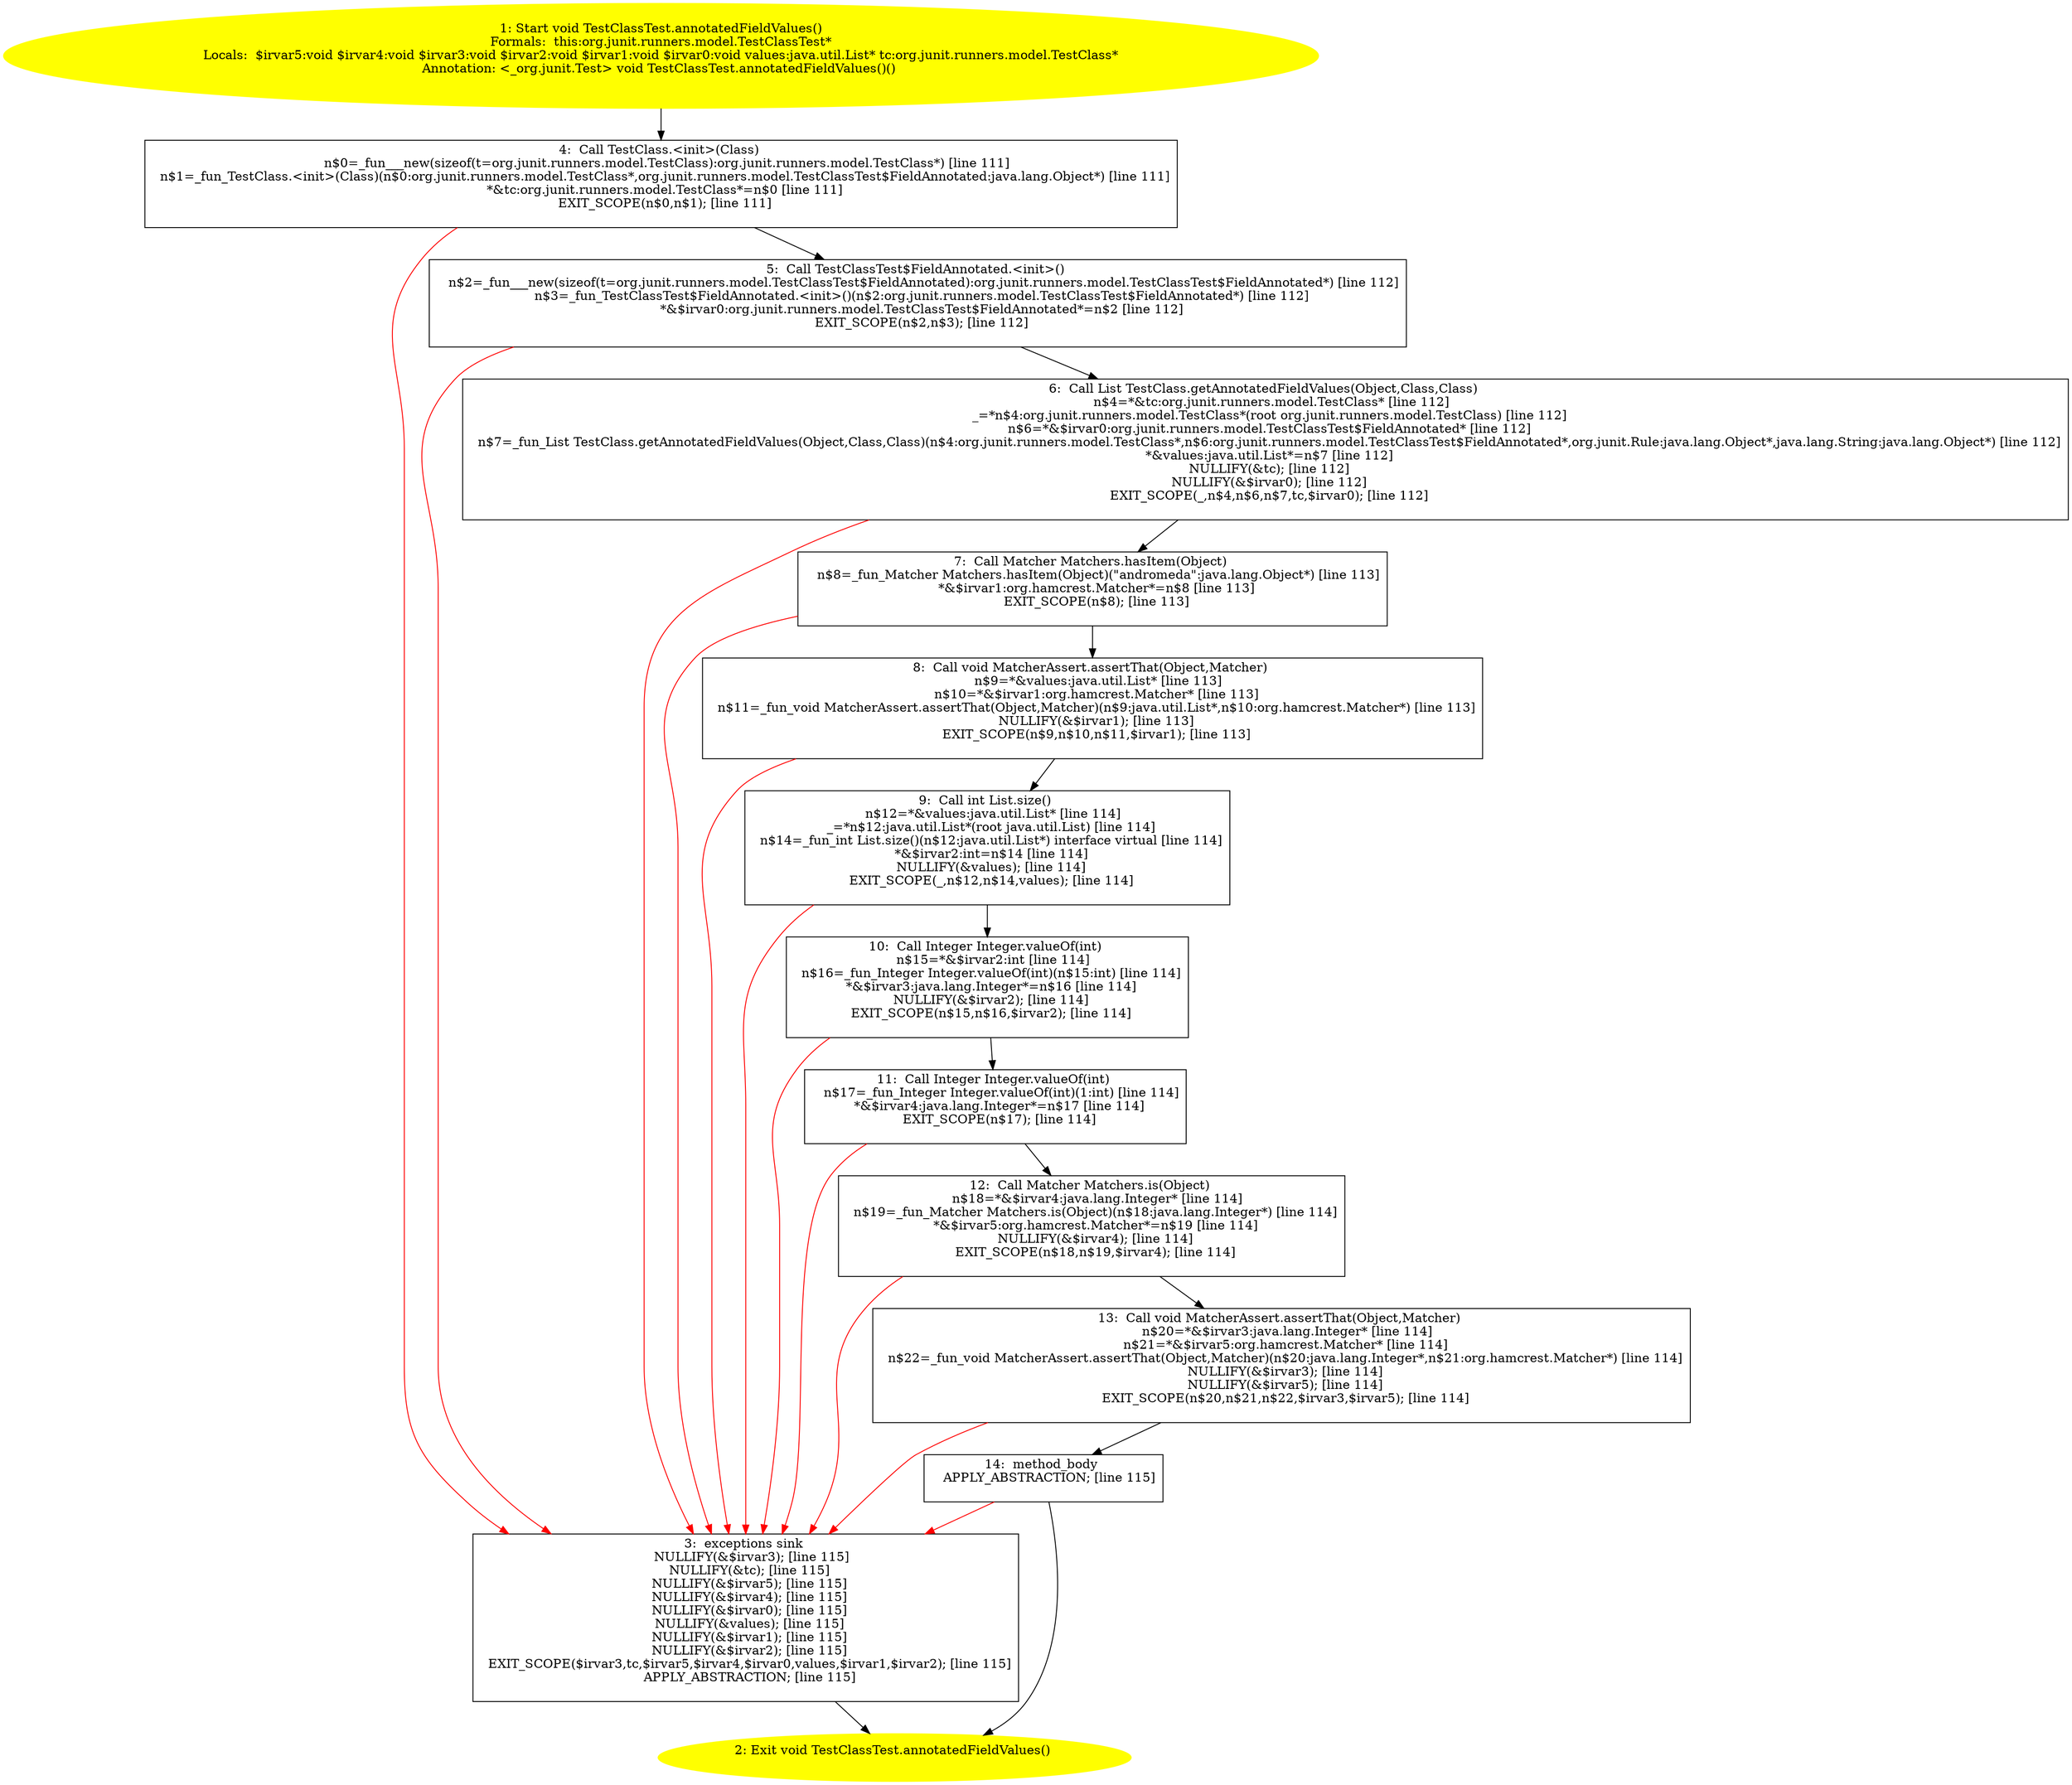 /* @generated */
digraph cfg {
"org.junit.runners.model.TestClassTest.annotatedFieldValues():void.7d69d37a75d598035d747cd67081bd0e_1" [label="1: Start void TestClassTest.annotatedFieldValues()\nFormals:  this:org.junit.runners.model.TestClassTest*\nLocals:  $irvar5:void $irvar4:void $irvar3:void $irvar2:void $irvar1:void $irvar0:void values:java.util.List* tc:org.junit.runners.model.TestClass*\nAnnotation: <_org.junit.Test> void TestClassTest.annotatedFieldValues()() \n  " color=yellow style=filled]
	

	 "org.junit.runners.model.TestClassTest.annotatedFieldValues():void.7d69d37a75d598035d747cd67081bd0e_1" -> "org.junit.runners.model.TestClassTest.annotatedFieldValues():void.7d69d37a75d598035d747cd67081bd0e_4" ;
"org.junit.runners.model.TestClassTest.annotatedFieldValues():void.7d69d37a75d598035d747cd67081bd0e_2" [label="2: Exit void TestClassTest.annotatedFieldValues() \n  " color=yellow style=filled]
	

"org.junit.runners.model.TestClassTest.annotatedFieldValues():void.7d69d37a75d598035d747cd67081bd0e_3" [label="3:  exceptions sink \n   NULLIFY(&$irvar3); [line 115]\n  NULLIFY(&tc); [line 115]\n  NULLIFY(&$irvar5); [line 115]\n  NULLIFY(&$irvar4); [line 115]\n  NULLIFY(&$irvar0); [line 115]\n  NULLIFY(&values); [line 115]\n  NULLIFY(&$irvar1); [line 115]\n  NULLIFY(&$irvar2); [line 115]\n  EXIT_SCOPE($irvar3,tc,$irvar5,$irvar4,$irvar0,values,$irvar1,$irvar2); [line 115]\n  APPLY_ABSTRACTION; [line 115]\n " shape="box"]
	

	 "org.junit.runners.model.TestClassTest.annotatedFieldValues():void.7d69d37a75d598035d747cd67081bd0e_3" -> "org.junit.runners.model.TestClassTest.annotatedFieldValues():void.7d69d37a75d598035d747cd67081bd0e_2" ;
"org.junit.runners.model.TestClassTest.annotatedFieldValues():void.7d69d37a75d598035d747cd67081bd0e_4" [label="4:  Call TestClass.<init>(Class) \n   n$0=_fun___new(sizeof(t=org.junit.runners.model.TestClass):org.junit.runners.model.TestClass*) [line 111]\n  n$1=_fun_TestClass.<init>(Class)(n$0:org.junit.runners.model.TestClass*,org.junit.runners.model.TestClassTest$FieldAnnotated:java.lang.Object*) [line 111]\n  *&tc:org.junit.runners.model.TestClass*=n$0 [line 111]\n  EXIT_SCOPE(n$0,n$1); [line 111]\n " shape="box"]
	

	 "org.junit.runners.model.TestClassTest.annotatedFieldValues():void.7d69d37a75d598035d747cd67081bd0e_4" -> "org.junit.runners.model.TestClassTest.annotatedFieldValues():void.7d69d37a75d598035d747cd67081bd0e_5" ;
	 "org.junit.runners.model.TestClassTest.annotatedFieldValues():void.7d69d37a75d598035d747cd67081bd0e_4" -> "org.junit.runners.model.TestClassTest.annotatedFieldValues():void.7d69d37a75d598035d747cd67081bd0e_3" [color="red" ];
"org.junit.runners.model.TestClassTest.annotatedFieldValues():void.7d69d37a75d598035d747cd67081bd0e_5" [label="5:  Call TestClassTest$FieldAnnotated.<init>() \n   n$2=_fun___new(sizeof(t=org.junit.runners.model.TestClassTest$FieldAnnotated):org.junit.runners.model.TestClassTest$FieldAnnotated*) [line 112]\n  n$3=_fun_TestClassTest$FieldAnnotated.<init>()(n$2:org.junit.runners.model.TestClassTest$FieldAnnotated*) [line 112]\n  *&$irvar0:org.junit.runners.model.TestClassTest$FieldAnnotated*=n$2 [line 112]\n  EXIT_SCOPE(n$2,n$3); [line 112]\n " shape="box"]
	

	 "org.junit.runners.model.TestClassTest.annotatedFieldValues():void.7d69d37a75d598035d747cd67081bd0e_5" -> "org.junit.runners.model.TestClassTest.annotatedFieldValues():void.7d69d37a75d598035d747cd67081bd0e_6" ;
	 "org.junit.runners.model.TestClassTest.annotatedFieldValues():void.7d69d37a75d598035d747cd67081bd0e_5" -> "org.junit.runners.model.TestClassTest.annotatedFieldValues():void.7d69d37a75d598035d747cd67081bd0e_3" [color="red" ];
"org.junit.runners.model.TestClassTest.annotatedFieldValues():void.7d69d37a75d598035d747cd67081bd0e_6" [label="6:  Call List TestClass.getAnnotatedFieldValues(Object,Class,Class) \n   n$4=*&tc:org.junit.runners.model.TestClass* [line 112]\n  _=*n$4:org.junit.runners.model.TestClass*(root org.junit.runners.model.TestClass) [line 112]\n  n$6=*&$irvar0:org.junit.runners.model.TestClassTest$FieldAnnotated* [line 112]\n  n$7=_fun_List TestClass.getAnnotatedFieldValues(Object,Class,Class)(n$4:org.junit.runners.model.TestClass*,n$6:org.junit.runners.model.TestClassTest$FieldAnnotated*,org.junit.Rule:java.lang.Object*,java.lang.String:java.lang.Object*) [line 112]\n  *&values:java.util.List*=n$7 [line 112]\n  NULLIFY(&tc); [line 112]\n  NULLIFY(&$irvar0); [line 112]\n  EXIT_SCOPE(_,n$4,n$6,n$7,tc,$irvar0); [line 112]\n " shape="box"]
	

	 "org.junit.runners.model.TestClassTest.annotatedFieldValues():void.7d69d37a75d598035d747cd67081bd0e_6" -> "org.junit.runners.model.TestClassTest.annotatedFieldValues():void.7d69d37a75d598035d747cd67081bd0e_7" ;
	 "org.junit.runners.model.TestClassTest.annotatedFieldValues():void.7d69d37a75d598035d747cd67081bd0e_6" -> "org.junit.runners.model.TestClassTest.annotatedFieldValues():void.7d69d37a75d598035d747cd67081bd0e_3" [color="red" ];
"org.junit.runners.model.TestClassTest.annotatedFieldValues():void.7d69d37a75d598035d747cd67081bd0e_7" [label="7:  Call Matcher Matchers.hasItem(Object) \n   n$8=_fun_Matcher Matchers.hasItem(Object)(\"andromeda\":java.lang.Object*) [line 113]\n  *&$irvar1:org.hamcrest.Matcher*=n$8 [line 113]\n  EXIT_SCOPE(n$8); [line 113]\n " shape="box"]
	

	 "org.junit.runners.model.TestClassTest.annotatedFieldValues():void.7d69d37a75d598035d747cd67081bd0e_7" -> "org.junit.runners.model.TestClassTest.annotatedFieldValues():void.7d69d37a75d598035d747cd67081bd0e_8" ;
	 "org.junit.runners.model.TestClassTest.annotatedFieldValues():void.7d69d37a75d598035d747cd67081bd0e_7" -> "org.junit.runners.model.TestClassTest.annotatedFieldValues():void.7d69d37a75d598035d747cd67081bd0e_3" [color="red" ];
"org.junit.runners.model.TestClassTest.annotatedFieldValues():void.7d69d37a75d598035d747cd67081bd0e_8" [label="8:  Call void MatcherAssert.assertThat(Object,Matcher) \n   n$9=*&values:java.util.List* [line 113]\n  n$10=*&$irvar1:org.hamcrest.Matcher* [line 113]\n  n$11=_fun_void MatcherAssert.assertThat(Object,Matcher)(n$9:java.util.List*,n$10:org.hamcrest.Matcher*) [line 113]\n  NULLIFY(&$irvar1); [line 113]\n  EXIT_SCOPE(n$9,n$10,n$11,$irvar1); [line 113]\n " shape="box"]
	

	 "org.junit.runners.model.TestClassTest.annotatedFieldValues():void.7d69d37a75d598035d747cd67081bd0e_8" -> "org.junit.runners.model.TestClassTest.annotatedFieldValues():void.7d69d37a75d598035d747cd67081bd0e_9" ;
	 "org.junit.runners.model.TestClassTest.annotatedFieldValues():void.7d69d37a75d598035d747cd67081bd0e_8" -> "org.junit.runners.model.TestClassTest.annotatedFieldValues():void.7d69d37a75d598035d747cd67081bd0e_3" [color="red" ];
"org.junit.runners.model.TestClassTest.annotatedFieldValues():void.7d69d37a75d598035d747cd67081bd0e_9" [label="9:  Call int List.size() \n   n$12=*&values:java.util.List* [line 114]\n  _=*n$12:java.util.List*(root java.util.List) [line 114]\n  n$14=_fun_int List.size()(n$12:java.util.List*) interface virtual [line 114]\n  *&$irvar2:int=n$14 [line 114]\n  NULLIFY(&values); [line 114]\n  EXIT_SCOPE(_,n$12,n$14,values); [line 114]\n " shape="box"]
	

	 "org.junit.runners.model.TestClassTest.annotatedFieldValues():void.7d69d37a75d598035d747cd67081bd0e_9" -> "org.junit.runners.model.TestClassTest.annotatedFieldValues():void.7d69d37a75d598035d747cd67081bd0e_10" ;
	 "org.junit.runners.model.TestClassTest.annotatedFieldValues():void.7d69d37a75d598035d747cd67081bd0e_9" -> "org.junit.runners.model.TestClassTest.annotatedFieldValues():void.7d69d37a75d598035d747cd67081bd0e_3" [color="red" ];
"org.junit.runners.model.TestClassTest.annotatedFieldValues():void.7d69d37a75d598035d747cd67081bd0e_10" [label="10:  Call Integer Integer.valueOf(int) \n   n$15=*&$irvar2:int [line 114]\n  n$16=_fun_Integer Integer.valueOf(int)(n$15:int) [line 114]\n  *&$irvar3:java.lang.Integer*=n$16 [line 114]\n  NULLIFY(&$irvar2); [line 114]\n  EXIT_SCOPE(n$15,n$16,$irvar2); [line 114]\n " shape="box"]
	

	 "org.junit.runners.model.TestClassTest.annotatedFieldValues():void.7d69d37a75d598035d747cd67081bd0e_10" -> "org.junit.runners.model.TestClassTest.annotatedFieldValues():void.7d69d37a75d598035d747cd67081bd0e_11" ;
	 "org.junit.runners.model.TestClassTest.annotatedFieldValues():void.7d69d37a75d598035d747cd67081bd0e_10" -> "org.junit.runners.model.TestClassTest.annotatedFieldValues():void.7d69d37a75d598035d747cd67081bd0e_3" [color="red" ];
"org.junit.runners.model.TestClassTest.annotatedFieldValues():void.7d69d37a75d598035d747cd67081bd0e_11" [label="11:  Call Integer Integer.valueOf(int) \n   n$17=_fun_Integer Integer.valueOf(int)(1:int) [line 114]\n  *&$irvar4:java.lang.Integer*=n$17 [line 114]\n  EXIT_SCOPE(n$17); [line 114]\n " shape="box"]
	

	 "org.junit.runners.model.TestClassTest.annotatedFieldValues():void.7d69d37a75d598035d747cd67081bd0e_11" -> "org.junit.runners.model.TestClassTest.annotatedFieldValues():void.7d69d37a75d598035d747cd67081bd0e_12" ;
	 "org.junit.runners.model.TestClassTest.annotatedFieldValues():void.7d69d37a75d598035d747cd67081bd0e_11" -> "org.junit.runners.model.TestClassTest.annotatedFieldValues():void.7d69d37a75d598035d747cd67081bd0e_3" [color="red" ];
"org.junit.runners.model.TestClassTest.annotatedFieldValues():void.7d69d37a75d598035d747cd67081bd0e_12" [label="12:  Call Matcher Matchers.is(Object) \n   n$18=*&$irvar4:java.lang.Integer* [line 114]\n  n$19=_fun_Matcher Matchers.is(Object)(n$18:java.lang.Integer*) [line 114]\n  *&$irvar5:org.hamcrest.Matcher*=n$19 [line 114]\n  NULLIFY(&$irvar4); [line 114]\n  EXIT_SCOPE(n$18,n$19,$irvar4); [line 114]\n " shape="box"]
	

	 "org.junit.runners.model.TestClassTest.annotatedFieldValues():void.7d69d37a75d598035d747cd67081bd0e_12" -> "org.junit.runners.model.TestClassTest.annotatedFieldValues():void.7d69d37a75d598035d747cd67081bd0e_13" ;
	 "org.junit.runners.model.TestClassTest.annotatedFieldValues():void.7d69d37a75d598035d747cd67081bd0e_12" -> "org.junit.runners.model.TestClassTest.annotatedFieldValues():void.7d69d37a75d598035d747cd67081bd0e_3" [color="red" ];
"org.junit.runners.model.TestClassTest.annotatedFieldValues():void.7d69d37a75d598035d747cd67081bd0e_13" [label="13:  Call void MatcherAssert.assertThat(Object,Matcher) \n   n$20=*&$irvar3:java.lang.Integer* [line 114]\n  n$21=*&$irvar5:org.hamcrest.Matcher* [line 114]\n  n$22=_fun_void MatcherAssert.assertThat(Object,Matcher)(n$20:java.lang.Integer*,n$21:org.hamcrest.Matcher*) [line 114]\n  NULLIFY(&$irvar3); [line 114]\n  NULLIFY(&$irvar5); [line 114]\n  EXIT_SCOPE(n$20,n$21,n$22,$irvar3,$irvar5); [line 114]\n " shape="box"]
	

	 "org.junit.runners.model.TestClassTest.annotatedFieldValues():void.7d69d37a75d598035d747cd67081bd0e_13" -> "org.junit.runners.model.TestClassTest.annotatedFieldValues():void.7d69d37a75d598035d747cd67081bd0e_14" ;
	 "org.junit.runners.model.TestClassTest.annotatedFieldValues():void.7d69d37a75d598035d747cd67081bd0e_13" -> "org.junit.runners.model.TestClassTest.annotatedFieldValues():void.7d69d37a75d598035d747cd67081bd0e_3" [color="red" ];
"org.junit.runners.model.TestClassTest.annotatedFieldValues():void.7d69d37a75d598035d747cd67081bd0e_14" [label="14:  method_body \n   APPLY_ABSTRACTION; [line 115]\n " shape="box"]
	

	 "org.junit.runners.model.TestClassTest.annotatedFieldValues():void.7d69d37a75d598035d747cd67081bd0e_14" -> "org.junit.runners.model.TestClassTest.annotatedFieldValues():void.7d69d37a75d598035d747cd67081bd0e_2" ;
	 "org.junit.runners.model.TestClassTest.annotatedFieldValues():void.7d69d37a75d598035d747cd67081bd0e_14" -> "org.junit.runners.model.TestClassTest.annotatedFieldValues():void.7d69d37a75d598035d747cd67081bd0e_3" [color="red" ];
}
